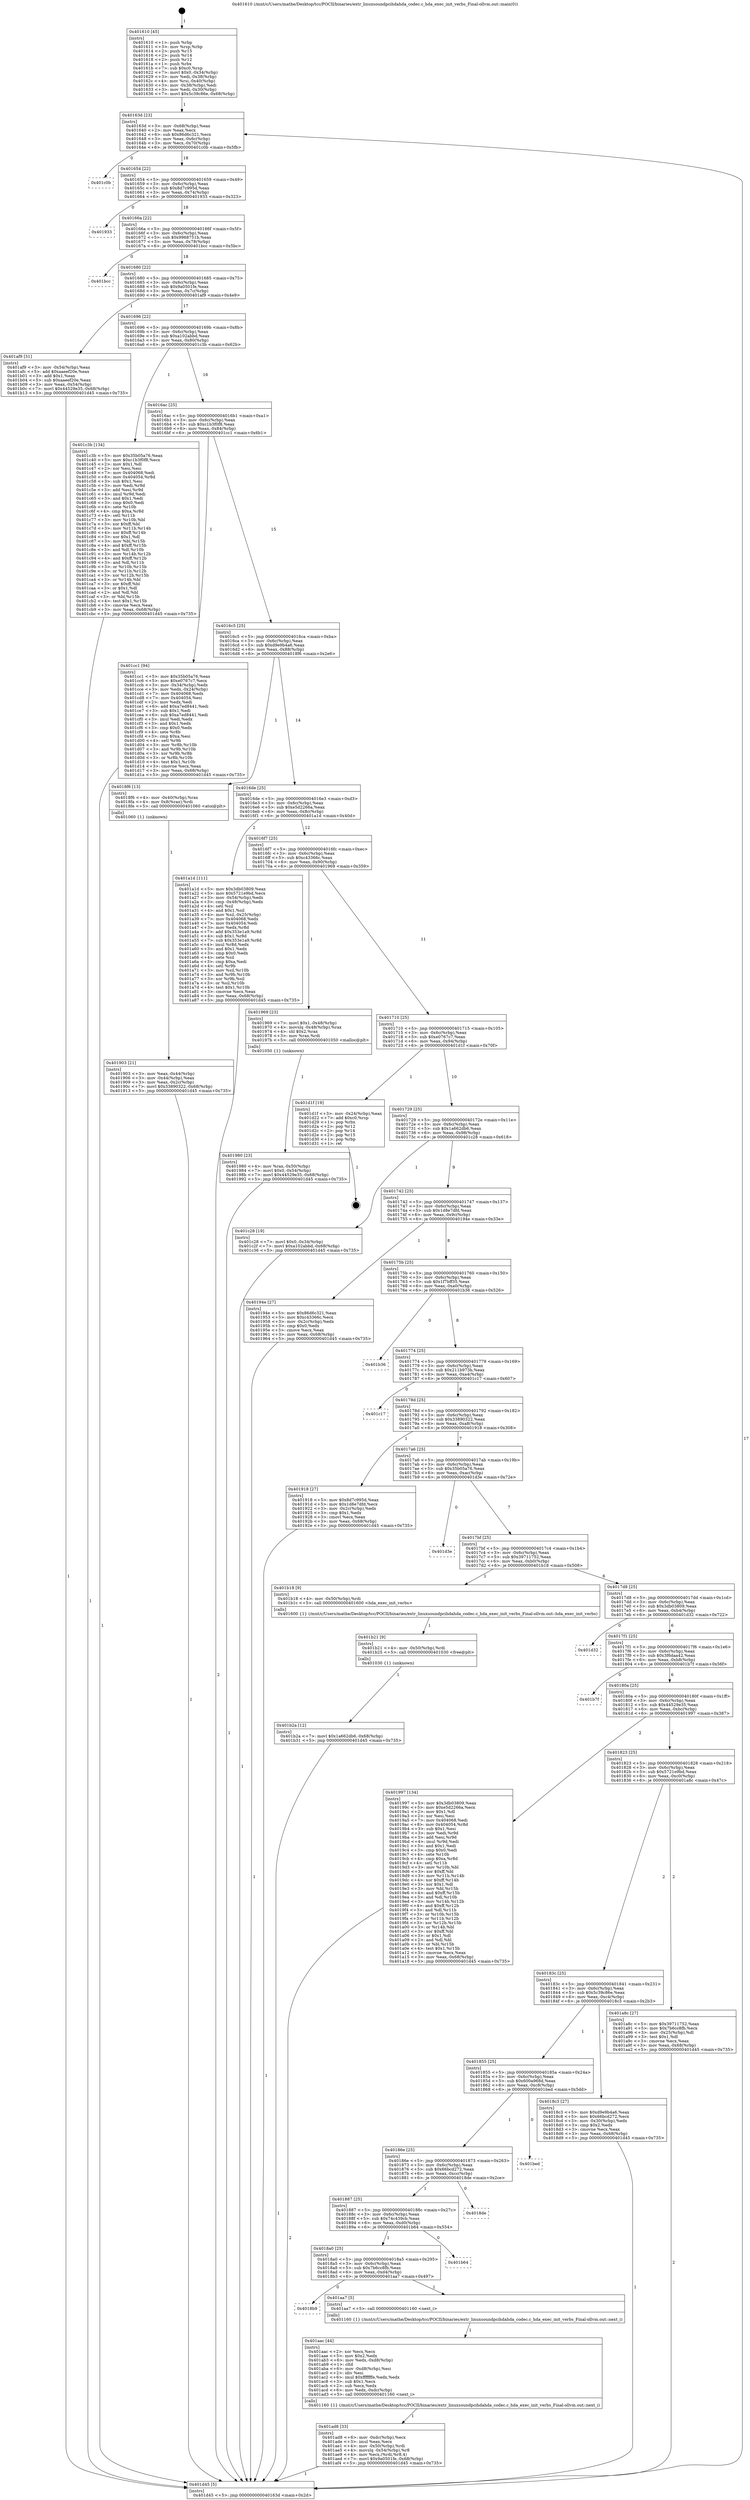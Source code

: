 digraph "0x401610" {
  label = "0x401610 (/mnt/c/Users/mathe/Desktop/tcc/POCII/binaries/extr_linuxsoundpcihdahda_codec.c_hda_exec_init_verbs_Final-ollvm.out::main(0))"
  labelloc = "t"
  node[shape=record]

  Entry [label="",width=0.3,height=0.3,shape=circle,fillcolor=black,style=filled]
  "0x40163d" [label="{
     0x40163d [23]\l
     | [instrs]\l
     &nbsp;&nbsp;0x40163d \<+3\>: mov -0x68(%rbp),%eax\l
     &nbsp;&nbsp;0x401640 \<+2\>: mov %eax,%ecx\l
     &nbsp;&nbsp;0x401642 \<+6\>: sub $0x86d6c321,%ecx\l
     &nbsp;&nbsp;0x401648 \<+3\>: mov %eax,-0x6c(%rbp)\l
     &nbsp;&nbsp;0x40164b \<+3\>: mov %ecx,-0x70(%rbp)\l
     &nbsp;&nbsp;0x40164e \<+6\>: je 0000000000401c0b \<main+0x5fb\>\l
  }"]
  "0x401c0b" [label="{
     0x401c0b\l
  }", style=dashed]
  "0x401654" [label="{
     0x401654 [22]\l
     | [instrs]\l
     &nbsp;&nbsp;0x401654 \<+5\>: jmp 0000000000401659 \<main+0x49\>\l
     &nbsp;&nbsp;0x401659 \<+3\>: mov -0x6c(%rbp),%eax\l
     &nbsp;&nbsp;0x40165c \<+5\>: sub $0x8d7c995d,%eax\l
     &nbsp;&nbsp;0x401661 \<+3\>: mov %eax,-0x74(%rbp)\l
     &nbsp;&nbsp;0x401664 \<+6\>: je 0000000000401933 \<main+0x323\>\l
  }"]
  Exit [label="",width=0.3,height=0.3,shape=circle,fillcolor=black,style=filled,peripheries=2]
  "0x401933" [label="{
     0x401933\l
  }", style=dashed]
  "0x40166a" [label="{
     0x40166a [22]\l
     | [instrs]\l
     &nbsp;&nbsp;0x40166a \<+5\>: jmp 000000000040166f \<main+0x5f\>\l
     &nbsp;&nbsp;0x40166f \<+3\>: mov -0x6c(%rbp),%eax\l
     &nbsp;&nbsp;0x401672 \<+5\>: sub $0x9968751b,%eax\l
     &nbsp;&nbsp;0x401677 \<+3\>: mov %eax,-0x78(%rbp)\l
     &nbsp;&nbsp;0x40167a \<+6\>: je 0000000000401bcc \<main+0x5bc\>\l
  }"]
  "0x401b2a" [label="{
     0x401b2a [12]\l
     | [instrs]\l
     &nbsp;&nbsp;0x401b2a \<+7\>: movl $0x1a662db6,-0x68(%rbp)\l
     &nbsp;&nbsp;0x401b31 \<+5\>: jmp 0000000000401d45 \<main+0x735\>\l
  }"]
  "0x401bcc" [label="{
     0x401bcc\l
  }", style=dashed]
  "0x401680" [label="{
     0x401680 [22]\l
     | [instrs]\l
     &nbsp;&nbsp;0x401680 \<+5\>: jmp 0000000000401685 \<main+0x75\>\l
     &nbsp;&nbsp;0x401685 \<+3\>: mov -0x6c(%rbp),%eax\l
     &nbsp;&nbsp;0x401688 \<+5\>: sub $0x9a0501fe,%eax\l
     &nbsp;&nbsp;0x40168d \<+3\>: mov %eax,-0x7c(%rbp)\l
     &nbsp;&nbsp;0x401690 \<+6\>: je 0000000000401af9 \<main+0x4e9\>\l
  }"]
  "0x401b21" [label="{
     0x401b21 [9]\l
     | [instrs]\l
     &nbsp;&nbsp;0x401b21 \<+4\>: mov -0x50(%rbp),%rdi\l
     &nbsp;&nbsp;0x401b25 \<+5\>: call 0000000000401030 \<free@plt\>\l
     | [calls]\l
     &nbsp;&nbsp;0x401030 \{1\} (unknown)\l
  }"]
  "0x401af9" [label="{
     0x401af9 [31]\l
     | [instrs]\l
     &nbsp;&nbsp;0x401af9 \<+3\>: mov -0x54(%rbp),%eax\l
     &nbsp;&nbsp;0x401afc \<+5\>: add $0xaaeef20e,%eax\l
     &nbsp;&nbsp;0x401b01 \<+3\>: add $0x1,%eax\l
     &nbsp;&nbsp;0x401b04 \<+5\>: sub $0xaaeef20e,%eax\l
     &nbsp;&nbsp;0x401b09 \<+3\>: mov %eax,-0x54(%rbp)\l
     &nbsp;&nbsp;0x401b0c \<+7\>: movl $0x44529e35,-0x68(%rbp)\l
     &nbsp;&nbsp;0x401b13 \<+5\>: jmp 0000000000401d45 \<main+0x735\>\l
  }"]
  "0x401696" [label="{
     0x401696 [22]\l
     | [instrs]\l
     &nbsp;&nbsp;0x401696 \<+5\>: jmp 000000000040169b \<main+0x8b\>\l
     &nbsp;&nbsp;0x40169b \<+3\>: mov -0x6c(%rbp),%eax\l
     &nbsp;&nbsp;0x40169e \<+5\>: sub $0xa102abbd,%eax\l
     &nbsp;&nbsp;0x4016a3 \<+3\>: mov %eax,-0x80(%rbp)\l
     &nbsp;&nbsp;0x4016a6 \<+6\>: je 0000000000401c3b \<main+0x62b\>\l
  }"]
  "0x401ad8" [label="{
     0x401ad8 [33]\l
     | [instrs]\l
     &nbsp;&nbsp;0x401ad8 \<+6\>: mov -0xdc(%rbp),%ecx\l
     &nbsp;&nbsp;0x401ade \<+3\>: imul %eax,%ecx\l
     &nbsp;&nbsp;0x401ae1 \<+4\>: mov -0x50(%rbp),%rdi\l
     &nbsp;&nbsp;0x401ae5 \<+4\>: movslq -0x54(%rbp),%r8\l
     &nbsp;&nbsp;0x401ae9 \<+4\>: mov %ecx,(%rdi,%r8,4)\l
     &nbsp;&nbsp;0x401aed \<+7\>: movl $0x9a0501fe,-0x68(%rbp)\l
     &nbsp;&nbsp;0x401af4 \<+5\>: jmp 0000000000401d45 \<main+0x735\>\l
  }"]
  "0x401c3b" [label="{
     0x401c3b [134]\l
     | [instrs]\l
     &nbsp;&nbsp;0x401c3b \<+5\>: mov $0x35b05a76,%eax\l
     &nbsp;&nbsp;0x401c40 \<+5\>: mov $0xc1b3f0f8,%ecx\l
     &nbsp;&nbsp;0x401c45 \<+2\>: mov $0x1,%dl\l
     &nbsp;&nbsp;0x401c47 \<+2\>: xor %esi,%esi\l
     &nbsp;&nbsp;0x401c49 \<+7\>: mov 0x404068,%edi\l
     &nbsp;&nbsp;0x401c50 \<+8\>: mov 0x404054,%r8d\l
     &nbsp;&nbsp;0x401c58 \<+3\>: sub $0x1,%esi\l
     &nbsp;&nbsp;0x401c5b \<+3\>: mov %edi,%r9d\l
     &nbsp;&nbsp;0x401c5e \<+3\>: add %esi,%r9d\l
     &nbsp;&nbsp;0x401c61 \<+4\>: imul %r9d,%edi\l
     &nbsp;&nbsp;0x401c65 \<+3\>: and $0x1,%edi\l
     &nbsp;&nbsp;0x401c68 \<+3\>: cmp $0x0,%edi\l
     &nbsp;&nbsp;0x401c6b \<+4\>: sete %r10b\l
     &nbsp;&nbsp;0x401c6f \<+4\>: cmp $0xa,%r8d\l
     &nbsp;&nbsp;0x401c73 \<+4\>: setl %r11b\l
     &nbsp;&nbsp;0x401c77 \<+3\>: mov %r10b,%bl\l
     &nbsp;&nbsp;0x401c7a \<+3\>: xor $0xff,%bl\l
     &nbsp;&nbsp;0x401c7d \<+3\>: mov %r11b,%r14b\l
     &nbsp;&nbsp;0x401c80 \<+4\>: xor $0xff,%r14b\l
     &nbsp;&nbsp;0x401c84 \<+3\>: xor $0x1,%dl\l
     &nbsp;&nbsp;0x401c87 \<+3\>: mov %bl,%r15b\l
     &nbsp;&nbsp;0x401c8a \<+4\>: and $0xff,%r15b\l
     &nbsp;&nbsp;0x401c8e \<+3\>: and %dl,%r10b\l
     &nbsp;&nbsp;0x401c91 \<+3\>: mov %r14b,%r12b\l
     &nbsp;&nbsp;0x401c94 \<+4\>: and $0xff,%r12b\l
     &nbsp;&nbsp;0x401c98 \<+3\>: and %dl,%r11b\l
     &nbsp;&nbsp;0x401c9b \<+3\>: or %r10b,%r15b\l
     &nbsp;&nbsp;0x401c9e \<+3\>: or %r11b,%r12b\l
     &nbsp;&nbsp;0x401ca1 \<+3\>: xor %r12b,%r15b\l
     &nbsp;&nbsp;0x401ca4 \<+3\>: or %r14b,%bl\l
     &nbsp;&nbsp;0x401ca7 \<+3\>: xor $0xff,%bl\l
     &nbsp;&nbsp;0x401caa \<+3\>: or $0x1,%dl\l
     &nbsp;&nbsp;0x401cad \<+2\>: and %dl,%bl\l
     &nbsp;&nbsp;0x401caf \<+3\>: or %bl,%r15b\l
     &nbsp;&nbsp;0x401cb2 \<+4\>: test $0x1,%r15b\l
     &nbsp;&nbsp;0x401cb6 \<+3\>: cmovne %ecx,%eax\l
     &nbsp;&nbsp;0x401cb9 \<+3\>: mov %eax,-0x68(%rbp)\l
     &nbsp;&nbsp;0x401cbc \<+5\>: jmp 0000000000401d45 \<main+0x735\>\l
  }"]
  "0x4016ac" [label="{
     0x4016ac [25]\l
     | [instrs]\l
     &nbsp;&nbsp;0x4016ac \<+5\>: jmp 00000000004016b1 \<main+0xa1\>\l
     &nbsp;&nbsp;0x4016b1 \<+3\>: mov -0x6c(%rbp),%eax\l
     &nbsp;&nbsp;0x4016b4 \<+5\>: sub $0xc1b3f0f8,%eax\l
     &nbsp;&nbsp;0x4016b9 \<+6\>: mov %eax,-0x84(%rbp)\l
     &nbsp;&nbsp;0x4016bf \<+6\>: je 0000000000401cc1 \<main+0x6b1\>\l
  }"]
  "0x401aac" [label="{
     0x401aac [44]\l
     | [instrs]\l
     &nbsp;&nbsp;0x401aac \<+2\>: xor %ecx,%ecx\l
     &nbsp;&nbsp;0x401aae \<+5\>: mov $0x2,%edx\l
     &nbsp;&nbsp;0x401ab3 \<+6\>: mov %edx,-0xd8(%rbp)\l
     &nbsp;&nbsp;0x401ab9 \<+1\>: cltd\l
     &nbsp;&nbsp;0x401aba \<+6\>: mov -0xd8(%rbp),%esi\l
     &nbsp;&nbsp;0x401ac0 \<+2\>: idiv %esi\l
     &nbsp;&nbsp;0x401ac2 \<+6\>: imul $0xfffffffe,%edx,%edx\l
     &nbsp;&nbsp;0x401ac8 \<+3\>: sub $0x1,%ecx\l
     &nbsp;&nbsp;0x401acb \<+2\>: sub %ecx,%edx\l
     &nbsp;&nbsp;0x401acd \<+6\>: mov %edx,-0xdc(%rbp)\l
     &nbsp;&nbsp;0x401ad3 \<+5\>: call 0000000000401160 \<next_i\>\l
     | [calls]\l
     &nbsp;&nbsp;0x401160 \{1\} (/mnt/c/Users/mathe/Desktop/tcc/POCII/binaries/extr_linuxsoundpcihdahda_codec.c_hda_exec_init_verbs_Final-ollvm.out::next_i)\l
  }"]
  "0x401cc1" [label="{
     0x401cc1 [94]\l
     | [instrs]\l
     &nbsp;&nbsp;0x401cc1 \<+5\>: mov $0x35b05a76,%eax\l
     &nbsp;&nbsp;0x401cc6 \<+5\>: mov $0xe0767c7,%ecx\l
     &nbsp;&nbsp;0x401ccb \<+3\>: mov -0x34(%rbp),%edx\l
     &nbsp;&nbsp;0x401cce \<+3\>: mov %edx,-0x24(%rbp)\l
     &nbsp;&nbsp;0x401cd1 \<+7\>: mov 0x404068,%edx\l
     &nbsp;&nbsp;0x401cd8 \<+7\>: mov 0x404054,%esi\l
     &nbsp;&nbsp;0x401cdf \<+2\>: mov %edx,%edi\l
     &nbsp;&nbsp;0x401ce1 \<+6\>: add $0xa7ed8441,%edi\l
     &nbsp;&nbsp;0x401ce7 \<+3\>: sub $0x1,%edi\l
     &nbsp;&nbsp;0x401cea \<+6\>: sub $0xa7ed8441,%edi\l
     &nbsp;&nbsp;0x401cf0 \<+3\>: imul %edi,%edx\l
     &nbsp;&nbsp;0x401cf3 \<+3\>: and $0x1,%edx\l
     &nbsp;&nbsp;0x401cf6 \<+3\>: cmp $0x0,%edx\l
     &nbsp;&nbsp;0x401cf9 \<+4\>: sete %r8b\l
     &nbsp;&nbsp;0x401cfd \<+3\>: cmp $0xa,%esi\l
     &nbsp;&nbsp;0x401d00 \<+4\>: setl %r9b\l
     &nbsp;&nbsp;0x401d04 \<+3\>: mov %r8b,%r10b\l
     &nbsp;&nbsp;0x401d07 \<+3\>: and %r9b,%r10b\l
     &nbsp;&nbsp;0x401d0a \<+3\>: xor %r9b,%r8b\l
     &nbsp;&nbsp;0x401d0d \<+3\>: or %r8b,%r10b\l
     &nbsp;&nbsp;0x401d10 \<+4\>: test $0x1,%r10b\l
     &nbsp;&nbsp;0x401d14 \<+3\>: cmovne %ecx,%eax\l
     &nbsp;&nbsp;0x401d17 \<+3\>: mov %eax,-0x68(%rbp)\l
     &nbsp;&nbsp;0x401d1a \<+5\>: jmp 0000000000401d45 \<main+0x735\>\l
  }"]
  "0x4016c5" [label="{
     0x4016c5 [25]\l
     | [instrs]\l
     &nbsp;&nbsp;0x4016c5 \<+5\>: jmp 00000000004016ca \<main+0xba\>\l
     &nbsp;&nbsp;0x4016ca \<+3\>: mov -0x6c(%rbp),%eax\l
     &nbsp;&nbsp;0x4016cd \<+5\>: sub $0xd9e9b4a6,%eax\l
     &nbsp;&nbsp;0x4016d2 \<+6\>: mov %eax,-0x88(%rbp)\l
     &nbsp;&nbsp;0x4016d8 \<+6\>: je 00000000004018f6 \<main+0x2e6\>\l
  }"]
  "0x4018b9" [label="{
     0x4018b9\l
  }", style=dashed]
  "0x4018f6" [label="{
     0x4018f6 [13]\l
     | [instrs]\l
     &nbsp;&nbsp;0x4018f6 \<+4\>: mov -0x40(%rbp),%rax\l
     &nbsp;&nbsp;0x4018fa \<+4\>: mov 0x8(%rax),%rdi\l
     &nbsp;&nbsp;0x4018fe \<+5\>: call 0000000000401060 \<atoi@plt\>\l
     | [calls]\l
     &nbsp;&nbsp;0x401060 \{1\} (unknown)\l
  }"]
  "0x4016de" [label="{
     0x4016de [25]\l
     | [instrs]\l
     &nbsp;&nbsp;0x4016de \<+5\>: jmp 00000000004016e3 \<main+0xd3\>\l
     &nbsp;&nbsp;0x4016e3 \<+3\>: mov -0x6c(%rbp),%eax\l
     &nbsp;&nbsp;0x4016e6 \<+5\>: sub $0xe5d2266a,%eax\l
     &nbsp;&nbsp;0x4016eb \<+6\>: mov %eax,-0x8c(%rbp)\l
     &nbsp;&nbsp;0x4016f1 \<+6\>: je 0000000000401a1d \<main+0x40d\>\l
  }"]
  "0x401aa7" [label="{
     0x401aa7 [5]\l
     | [instrs]\l
     &nbsp;&nbsp;0x401aa7 \<+5\>: call 0000000000401160 \<next_i\>\l
     | [calls]\l
     &nbsp;&nbsp;0x401160 \{1\} (/mnt/c/Users/mathe/Desktop/tcc/POCII/binaries/extr_linuxsoundpcihdahda_codec.c_hda_exec_init_verbs_Final-ollvm.out::next_i)\l
  }"]
  "0x401a1d" [label="{
     0x401a1d [111]\l
     | [instrs]\l
     &nbsp;&nbsp;0x401a1d \<+5\>: mov $0x3db03809,%eax\l
     &nbsp;&nbsp;0x401a22 \<+5\>: mov $0x5721e9bd,%ecx\l
     &nbsp;&nbsp;0x401a27 \<+3\>: mov -0x54(%rbp),%edx\l
     &nbsp;&nbsp;0x401a2a \<+3\>: cmp -0x48(%rbp),%edx\l
     &nbsp;&nbsp;0x401a2d \<+4\>: setl %sil\l
     &nbsp;&nbsp;0x401a31 \<+4\>: and $0x1,%sil\l
     &nbsp;&nbsp;0x401a35 \<+4\>: mov %sil,-0x25(%rbp)\l
     &nbsp;&nbsp;0x401a39 \<+7\>: mov 0x404068,%edx\l
     &nbsp;&nbsp;0x401a40 \<+7\>: mov 0x404054,%edi\l
     &nbsp;&nbsp;0x401a47 \<+3\>: mov %edx,%r8d\l
     &nbsp;&nbsp;0x401a4a \<+7\>: add $0x353e1a9,%r8d\l
     &nbsp;&nbsp;0x401a51 \<+4\>: sub $0x1,%r8d\l
     &nbsp;&nbsp;0x401a55 \<+7\>: sub $0x353e1a9,%r8d\l
     &nbsp;&nbsp;0x401a5c \<+4\>: imul %r8d,%edx\l
     &nbsp;&nbsp;0x401a60 \<+3\>: and $0x1,%edx\l
     &nbsp;&nbsp;0x401a63 \<+3\>: cmp $0x0,%edx\l
     &nbsp;&nbsp;0x401a66 \<+4\>: sete %sil\l
     &nbsp;&nbsp;0x401a6a \<+3\>: cmp $0xa,%edi\l
     &nbsp;&nbsp;0x401a6d \<+4\>: setl %r9b\l
     &nbsp;&nbsp;0x401a71 \<+3\>: mov %sil,%r10b\l
     &nbsp;&nbsp;0x401a74 \<+3\>: and %r9b,%r10b\l
     &nbsp;&nbsp;0x401a77 \<+3\>: xor %r9b,%sil\l
     &nbsp;&nbsp;0x401a7a \<+3\>: or %sil,%r10b\l
     &nbsp;&nbsp;0x401a7d \<+4\>: test $0x1,%r10b\l
     &nbsp;&nbsp;0x401a81 \<+3\>: cmovne %ecx,%eax\l
     &nbsp;&nbsp;0x401a84 \<+3\>: mov %eax,-0x68(%rbp)\l
     &nbsp;&nbsp;0x401a87 \<+5\>: jmp 0000000000401d45 \<main+0x735\>\l
  }"]
  "0x4016f7" [label="{
     0x4016f7 [25]\l
     | [instrs]\l
     &nbsp;&nbsp;0x4016f7 \<+5\>: jmp 00000000004016fc \<main+0xec\>\l
     &nbsp;&nbsp;0x4016fc \<+3\>: mov -0x6c(%rbp),%eax\l
     &nbsp;&nbsp;0x4016ff \<+5\>: sub $0xc43366c,%eax\l
     &nbsp;&nbsp;0x401704 \<+6\>: mov %eax,-0x90(%rbp)\l
     &nbsp;&nbsp;0x40170a \<+6\>: je 0000000000401969 \<main+0x359\>\l
  }"]
  "0x4018a0" [label="{
     0x4018a0 [25]\l
     | [instrs]\l
     &nbsp;&nbsp;0x4018a0 \<+5\>: jmp 00000000004018a5 \<main+0x295\>\l
     &nbsp;&nbsp;0x4018a5 \<+3\>: mov -0x6c(%rbp),%eax\l
     &nbsp;&nbsp;0x4018a8 \<+5\>: sub $0x7b6cc8fb,%eax\l
     &nbsp;&nbsp;0x4018ad \<+6\>: mov %eax,-0xd4(%rbp)\l
     &nbsp;&nbsp;0x4018b3 \<+6\>: je 0000000000401aa7 \<main+0x497\>\l
  }"]
  "0x401969" [label="{
     0x401969 [23]\l
     | [instrs]\l
     &nbsp;&nbsp;0x401969 \<+7\>: movl $0x1,-0x48(%rbp)\l
     &nbsp;&nbsp;0x401970 \<+4\>: movslq -0x48(%rbp),%rax\l
     &nbsp;&nbsp;0x401974 \<+4\>: shl $0x2,%rax\l
     &nbsp;&nbsp;0x401978 \<+3\>: mov %rax,%rdi\l
     &nbsp;&nbsp;0x40197b \<+5\>: call 0000000000401050 \<malloc@plt\>\l
     | [calls]\l
     &nbsp;&nbsp;0x401050 \{1\} (unknown)\l
  }"]
  "0x401710" [label="{
     0x401710 [25]\l
     | [instrs]\l
     &nbsp;&nbsp;0x401710 \<+5\>: jmp 0000000000401715 \<main+0x105\>\l
     &nbsp;&nbsp;0x401715 \<+3\>: mov -0x6c(%rbp),%eax\l
     &nbsp;&nbsp;0x401718 \<+5\>: sub $0xe0767c7,%eax\l
     &nbsp;&nbsp;0x40171d \<+6\>: mov %eax,-0x94(%rbp)\l
     &nbsp;&nbsp;0x401723 \<+6\>: je 0000000000401d1f \<main+0x70f\>\l
  }"]
  "0x401b64" [label="{
     0x401b64\l
  }", style=dashed]
  "0x401d1f" [label="{
     0x401d1f [19]\l
     | [instrs]\l
     &nbsp;&nbsp;0x401d1f \<+3\>: mov -0x24(%rbp),%eax\l
     &nbsp;&nbsp;0x401d22 \<+7\>: add $0xc0,%rsp\l
     &nbsp;&nbsp;0x401d29 \<+1\>: pop %rbx\l
     &nbsp;&nbsp;0x401d2a \<+2\>: pop %r12\l
     &nbsp;&nbsp;0x401d2c \<+2\>: pop %r14\l
     &nbsp;&nbsp;0x401d2e \<+2\>: pop %r15\l
     &nbsp;&nbsp;0x401d30 \<+1\>: pop %rbp\l
     &nbsp;&nbsp;0x401d31 \<+1\>: ret\l
  }"]
  "0x401729" [label="{
     0x401729 [25]\l
     | [instrs]\l
     &nbsp;&nbsp;0x401729 \<+5\>: jmp 000000000040172e \<main+0x11e\>\l
     &nbsp;&nbsp;0x40172e \<+3\>: mov -0x6c(%rbp),%eax\l
     &nbsp;&nbsp;0x401731 \<+5\>: sub $0x1a662db6,%eax\l
     &nbsp;&nbsp;0x401736 \<+6\>: mov %eax,-0x98(%rbp)\l
     &nbsp;&nbsp;0x40173c \<+6\>: je 0000000000401c28 \<main+0x618\>\l
  }"]
  "0x401887" [label="{
     0x401887 [25]\l
     | [instrs]\l
     &nbsp;&nbsp;0x401887 \<+5\>: jmp 000000000040188c \<main+0x27c\>\l
     &nbsp;&nbsp;0x40188c \<+3\>: mov -0x6c(%rbp),%eax\l
     &nbsp;&nbsp;0x40188f \<+5\>: sub $0x74c439cb,%eax\l
     &nbsp;&nbsp;0x401894 \<+6\>: mov %eax,-0xd0(%rbp)\l
     &nbsp;&nbsp;0x40189a \<+6\>: je 0000000000401b64 \<main+0x554\>\l
  }"]
  "0x401c28" [label="{
     0x401c28 [19]\l
     | [instrs]\l
     &nbsp;&nbsp;0x401c28 \<+7\>: movl $0x0,-0x34(%rbp)\l
     &nbsp;&nbsp;0x401c2f \<+7\>: movl $0xa102abbd,-0x68(%rbp)\l
     &nbsp;&nbsp;0x401c36 \<+5\>: jmp 0000000000401d45 \<main+0x735\>\l
  }"]
  "0x401742" [label="{
     0x401742 [25]\l
     | [instrs]\l
     &nbsp;&nbsp;0x401742 \<+5\>: jmp 0000000000401747 \<main+0x137\>\l
     &nbsp;&nbsp;0x401747 \<+3\>: mov -0x6c(%rbp),%eax\l
     &nbsp;&nbsp;0x40174a \<+5\>: sub $0x1d8e7dfd,%eax\l
     &nbsp;&nbsp;0x40174f \<+6\>: mov %eax,-0x9c(%rbp)\l
     &nbsp;&nbsp;0x401755 \<+6\>: je 000000000040194e \<main+0x33e\>\l
  }"]
  "0x4018de" [label="{
     0x4018de\l
  }", style=dashed]
  "0x40194e" [label="{
     0x40194e [27]\l
     | [instrs]\l
     &nbsp;&nbsp;0x40194e \<+5\>: mov $0x86d6c321,%eax\l
     &nbsp;&nbsp;0x401953 \<+5\>: mov $0xc43366c,%ecx\l
     &nbsp;&nbsp;0x401958 \<+3\>: mov -0x2c(%rbp),%edx\l
     &nbsp;&nbsp;0x40195b \<+3\>: cmp $0x0,%edx\l
     &nbsp;&nbsp;0x40195e \<+3\>: cmove %ecx,%eax\l
     &nbsp;&nbsp;0x401961 \<+3\>: mov %eax,-0x68(%rbp)\l
     &nbsp;&nbsp;0x401964 \<+5\>: jmp 0000000000401d45 \<main+0x735\>\l
  }"]
  "0x40175b" [label="{
     0x40175b [25]\l
     | [instrs]\l
     &nbsp;&nbsp;0x40175b \<+5\>: jmp 0000000000401760 \<main+0x150\>\l
     &nbsp;&nbsp;0x401760 \<+3\>: mov -0x6c(%rbp),%eax\l
     &nbsp;&nbsp;0x401763 \<+5\>: sub $0x1f7bff35,%eax\l
     &nbsp;&nbsp;0x401768 \<+6\>: mov %eax,-0xa0(%rbp)\l
     &nbsp;&nbsp;0x40176e \<+6\>: je 0000000000401b36 \<main+0x526\>\l
  }"]
  "0x40186e" [label="{
     0x40186e [25]\l
     | [instrs]\l
     &nbsp;&nbsp;0x40186e \<+5\>: jmp 0000000000401873 \<main+0x263\>\l
     &nbsp;&nbsp;0x401873 \<+3\>: mov -0x6c(%rbp),%eax\l
     &nbsp;&nbsp;0x401876 \<+5\>: sub $0x66bcd272,%eax\l
     &nbsp;&nbsp;0x40187b \<+6\>: mov %eax,-0xcc(%rbp)\l
     &nbsp;&nbsp;0x401881 \<+6\>: je 00000000004018de \<main+0x2ce\>\l
  }"]
  "0x401b36" [label="{
     0x401b36\l
  }", style=dashed]
  "0x401774" [label="{
     0x401774 [25]\l
     | [instrs]\l
     &nbsp;&nbsp;0x401774 \<+5\>: jmp 0000000000401779 \<main+0x169\>\l
     &nbsp;&nbsp;0x401779 \<+3\>: mov -0x6c(%rbp),%eax\l
     &nbsp;&nbsp;0x40177c \<+5\>: sub $0x211b973b,%eax\l
     &nbsp;&nbsp;0x401781 \<+6\>: mov %eax,-0xa4(%rbp)\l
     &nbsp;&nbsp;0x401787 \<+6\>: je 0000000000401c17 \<main+0x607\>\l
  }"]
  "0x401bed" [label="{
     0x401bed\l
  }", style=dashed]
  "0x401c17" [label="{
     0x401c17\l
  }", style=dashed]
  "0x40178d" [label="{
     0x40178d [25]\l
     | [instrs]\l
     &nbsp;&nbsp;0x40178d \<+5\>: jmp 0000000000401792 \<main+0x182\>\l
     &nbsp;&nbsp;0x401792 \<+3\>: mov -0x6c(%rbp),%eax\l
     &nbsp;&nbsp;0x401795 \<+5\>: sub $0x33890322,%eax\l
     &nbsp;&nbsp;0x40179a \<+6\>: mov %eax,-0xa8(%rbp)\l
     &nbsp;&nbsp;0x4017a0 \<+6\>: je 0000000000401918 \<main+0x308\>\l
  }"]
  "0x401980" [label="{
     0x401980 [23]\l
     | [instrs]\l
     &nbsp;&nbsp;0x401980 \<+4\>: mov %rax,-0x50(%rbp)\l
     &nbsp;&nbsp;0x401984 \<+7\>: movl $0x0,-0x54(%rbp)\l
     &nbsp;&nbsp;0x40198b \<+7\>: movl $0x44529e35,-0x68(%rbp)\l
     &nbsp;&nbsp;0x401992 \<+5\>: jmp 0000000000401d45 \<main+0x735\>\l
  }"]
  "0x401918" [label="{
     0x401918 [27]\l
     | [instrs]\l
     &nbsp;&nbsp;0x401918 \<+5\>: mov $0x8d7c995d,%eax\l
     &nbsp;&nbsp;0x40191d \<+5\>: mov $0x1d8e7dfd,%ecx\l
     &nbsp;&nbsp;0x401922 \<+3\>: mov -0x2c(%rbp),%edx\l
     &nbsp;&nbsp;0x401925 \<+3\>: cmp $0x1,%edx\l
     &nbsp;&nbsp;0x401928 \<+3\>: cmovl %ecx,%eax\l
     &nbsp;&nbsp;0x40192b \<+3\>: mov %eax,-0x68(%rbp)\l
     &nbsp;&nbsp;0x40192e \<+5\>: jmp 0000000000401d45 \<main+0x735\>\l
  }"]
  "0x4017a6" [label="{
     0x4017a6 [25]\l
     | [instrs]\l
     &nbsp;&nbsp;0x4017a6 \<+5\>: jmp 00000000004017ab \<main+0x19b\>\l
     &nbsp;&nbsp;0x4017ab \<+3\>: mov -0x6c(%rbp),%eax\l
     &nbsp;&nbsp;0x4017ae \<+5\>: sub $0x35b05a76,%eax\l
     &nbsp;&nbsp;0x4017b3 \<+6\>: mov %eax,-0xac(%rbp)\l
     &nbsp;&nbsp;0x4017b9 \<+6\>: je 0000000000401d3e \<main+0x72e\>\l
  }"]
  "0x401903" [label="{
     0x401903 [21]\l
     | [instrs]\l
     &nbsp;&nbsp;0x401903 \<+3\>: mov %eax,-0x44(%rbp)\l
     &nbsp;&nbsp;0x401906 \<+3\>: mov -0x44(%rbp),%eax\l
     &nbsp;&nbsp;0x401909 \<+3\>: mov %eax,-0x2c(%rbp)\l
     &nbsp;&nbsp;0x40190c \<+7\>: movl $0x33890322,-0x68(%rbp)\l
     &nbsp;&nbsp;0x401913 \<+5\>: jmp 0000000000401d45 \<main+0x735\>\l
  }"]
  "0x401d3e" [label="{
     0x401d3e\l
  }", style=dashed]
  "0x4017bf" [label="{
     0x4017bf [25]\l
     | [instrs]\l
     &nbsp;&nbsp;0x4017bf \<+5\>: jmp 00000000004017c4 \<main+0x1b4\>\l
     &nbsp;&nbsp;0x4017c4 \<+3\>: mov -0x6c(%rbp),%eax\l
     &nbsp;&nbsp;0x4017c7 \<+5\>: sub $0x39711752,%eax\l
     &nbsp;&nbsp;0x4017cc \<+6\>: mov %eax,-0xb0(%rbp)\l
     &nbsp;&nbsp;0x4017d2 \<+6\>: je 0000000000401b18 \<main+0x508\>\l
  }"]
  "0x401610" [label="{
     0x401610 [45]\l
     | [instrs]\l
     &nbsp;&nbsp;0x401610 \<+1\>: push %rbp\l
     &nbsp;&nbsp;0x401611 \<+3\>: mov %rsp,%rbp\l
     &nbsp;&nbsp;0x401614 \<+2\>: push %r15\l
     &nbsp;&nbsp;0x401616 \<+2\>: push %r14\l
     &nbsp;&nbsp;0x401618 \<+2\>: push %r12\l
     &nbsp;&nbsp;0x40161a \<+1\>: push %rbx\l
     &nbsp;&nbsp;0x40161b \<+7\>: sub $0xc0,%rsp\l
     &nbsp;&nbsp;0x401622 \<+7\>: movl $0x0,-0x34(%rbp)\l
     &nbsp;&nbsp;0x401629 \<+3\>: mov %edi,-0x38(%rbp)\l
     &nbsp;&nbsp;0x40162c \<+4\>: mov %rsi,-0x40(%rbp)\l
     &nbsp;&nbsp;0x401630 \<+3\>: mov -0x38(%rbp),%edi\l
     &nbsp;&nbsp;0x401633 \<+3\>: mov %edi,-0x30(%rbp)\l
     &nbsp;&nbsp;0x401636 \<+7\>: movl $0x5c39c86e,-0x68(%rbp)\l
  }"]
  "0x401b18" [label="{
     0x401b18 [9]\l
     | [instrs]\l
     &nbsp;&nbsp;0x401b18 \<+4\>: mov -0x50(%rbp),%rdi\l
     &nbsp;&nbsp;0x401b1c \<+5\>: call 0000000000401600 \<hda_exec_init_verbs\>\l
     | [calls]\l
     &nbsp;&nbsp;0x401600 \{1\} (/mnt/c/Users/mathe/Desktop/tcc/POCII/binaries/extr_linuxsoundpcihdahda_codec.c_hda_exec_init_verbs_Final-ollvm.out::hda_exec_init_verbs)\l
  }"]
  "0x4017d8" [label="{
     0x4017d8 [25]\l
     | [instrs]\l
     &nbsp;&nbsp;0x4017d8 \<+5\>: jmp 00000000004017dd \<main+0x1cd\>\l
     &nbsp;&nbsp;0x4017dd \<+3\>: mov -0x6c(%rbp),%eax\l
     &nbsp;&nbsp;0x4017e0 \<+5\>: sub $0x3db03809,%eax\l
     &nbsp;&nbsp;0x4017e5 \<+6\>: mov %eax,-0xb4(%rbp)\l
     &nbsp;&nbsp;0x4017eb \<+6\>: je 0000000000401d32 \<main+0x722\>\l
  }"]
  "0x401d45" [label="{
     0x401d45 [5]\l
     | [instrs]\l
     &nbsp;&nbsp;0x401d45 \<+5\>: jmp 000000000040163d \<main+0x2d\>\l
  }"]
  "0x401d32" [label="{
     0x401d32\l
  }", style=dashed]
  "0x4017f1" [label="{
     0x4017f1 [25]\l
     | [instrs]\l
     &nbsp;&nbsp;0x4017f1 \<+5\>: jmp 00000000004017f6 \<main+0x1e6\>\l
     &nbsp;&nbsp;0x4017f6 \<+3\>: mov -0x6c(%rbp),%eax\l
     &nbsp;&nbsp;0x4017f9 \<+5\>: sub $0x3f6daa42,%eax\l
     &nbsp;&nbsp;0x4017fe \<+6\>: mov %eax,-0xb8(%rbp)\l
     &nbsp;&nbsp;0x401804 \<+6\>: je 0000000000401b7f \<main+0x56f\>\l
  }"]
  "0x401855" [label="{
     0x401855 [25]\l
     | [instrs]\l
     &nbsp;&nbsp;0x401855 \<+5\>: jmp 000000000040185a \<main+0x24a\>\l
     &nbsp;&nbsp;0x40185a \<+3\>: mov -0x6c(%rbp),%eax\l
     &nbsp;&nbsp;0x40185d \<+5\>: sub $0x600a968d,%eax\l
     &nbsp;&nbsp;0x401862 \<+6\>: mov %eax,-0xc8(%rbp)\l
     &nbsp;&nbsp;0x401868 \<+6\>: je 0000000000401bed \<main+0x5dd\>\l
  }"]
  "0x401b7f" [label="{
     0x401b7f\l
  }", style=dashed]
  "0x40180a" [label="{
     0x40180a [25]\l
     | [instrs]\l
     &nbsp;&nbsp;0x40180a \<+5\>: jmp 000000000040180f \<main+0x1ff\>\l
     &nbsp;&nbsp;0x40180f \<+3\>: mov -0x6c(%rbp),%eax\l
     &nbsp;&nbsp;0x401812 \<+5\>: sub $0x44529e35,%eax\l
     &nbsp;&nbsp;0x401817 \<+6\>: mov %eax,-0xbc(%rbp)\l
     &nbsp;&nbsp;0x40181d \<+6\>: je 0000000000401997 \<main+0x387\>\l
  }"]
  "0x4018c3" [label="{
     0x4018c3 [27]\l
     | [instrs]\l
     &nbsp;&nbsp;0x4018c3 \<+5\>: mov $0xd9e9b4a6,%eax\l
     &nbsp;&nbsp;0x4018c8 \<+5\>: mov $0x66bcd272,%ecx\l
     &nbsp;&nbsp;0x4018cd \<+3\>: mov -0x30(%rbp),%edx\l
     &nbsp;&nbsp;0x4018d0 \<+3\>: cmp $0x2,%edx\l
     &nbsp;&nbsp;0x4018d3 \<+3\>: cmovne %ecx,%eax\l
     &nbsp;&nbsp;0x4018d6 \<+3\>: mov %eax,-0x68(%rbp)\l
     &nbsp;&nbsp;0x4018d9 \<+5\>: jmp 0000000000401d45 \<main+0x735\>\l
  }"]
  "0x401997" [label="{
     0x401997 [134]\l
     | [instrs]\l
     &nbsp;&nbsp;0x401997 \<+5\>: mov $0x3db03809,%eax\l
     &nbsp;&nbsp;0x40199c \<+5\>: mov $0xe5d2266a,%ecx\l
     &nbsp;&nbsp;0x4019a1 \<+2\>: mov $0x1,%dl\l
     &nbsp;&nbsp;0x4019a3 \<+2\>: xor %esi,%esi\l
     &nbsp;&nbsp;0x4019a5 \<+7\>: mov 0x404068,%edi\l
     &nbsp;&nbsp;0x4019ac \<+8\>: mov 0x404054,%r8d\l
     &nbsp;&nbsp;0x4019b4 \<+3\>: sub $0x1,%esi\l
     &nbsp;&nbsp;0x4019b7 \<+3\>: mov %edi,%r9d\l
     &nbsp;&nbsp;0x4019ba \<+3\>: add %esi,%r9d\l
     &nbsp;&nbsp;0x4019bd \<+4\>: imul %r9d,%edi\l
     &nbsp;&nbsp;0x4019c1 \<+3\>: and $0x1,%edi\l
     &nbsp;&nbsp;0x4019c4 \<+3\>: cmp $0x0,%edi\l
     &nbsp;&nbsp;0x4019c7 \<+4\>: sete %r10b\l
     &nbsp;&nbsp;0x4019cb \<+4\>: cmp $0xa,%r8d\l
     &nbsp;&nbsp;0x4019cf \<+4\>: setl %r11b\l
     &nbsp;&nbsp;0x4019d3 \<+3\>: mov %r10b,%bl\l
     &nbsp;&nbsp;0x4019d6 \<+3\>: xor $0xff,%bl\l
     &nbsp;&nbsp;0x4019d9 \<+3\>: mov %r11b,%r14b\l
     &nbsp;&nbsp;0x4019dc \<+4\>: xor $0xff,%r14b\l
     &nbsp;&nbsp;0x4019e0 \<+3\>: xor $0x1,%dl\l
     &nbsp;&nbsp;0x4019e3 \<+3\>: mov %bl,%r15b\l
     &nbsp;&nbsp;0x4019e6 \<+4\>: and $0xff,%r15b\l
     &nbsp;&nbsp;0x4019ea \<+3\>: and %dl,%r10b\l
     &nbsp;&nbsp;0x4019ed \<+3\>: mov %r14b,%r12b\l
     &nbsp;&nbsp;0x4019f0 \<+4\>: and $0xff,%r12b\l
     &nbsp;&nbsp;0x4019f4 \<+3\>: and %dl,%r11b\l
     &nbsp;&nbsp;0x4019f7 \<+3\>: or %r10b,%r15b\l
     &nbsp;&nbsp;0x4019fa \<+3\>: or %r11b,%r12b\l
     &nbsp;&nbsp;0x4019fd \<+3\>: xor %r12b,%r15b\l
     &nbsp;&nbsp;0x401a00 \<+3\>: or %r14b,%bl\l
     &nbsp;&nbsp;0x401a03 \<+3\>: xor $0xff,%bl\l
     &nbsp;&nbsp;0x401a06 \<+3\>: or $0x1,%dl\l
     &nbsp;&nbsp;0x401a09 \<+2\>: and %dl,%bl\l
     &nbsp;&nbsp;0x401a0b \<+3\>: or %bl,%r15b\l
     &nbsp;&nbsp;0x401a0e \<+4\>: test $0x1,%r15b\l
     &nbsp;&nbsp;0x401a12 \<+3\>: cmovne %ecx,%eax\l
     &nbsp;&nbsp;0x401a15 \<+3\>: mov %eax,-0x68(%rbp)\l
     &nbsp;&nbsp;0x401a18 \<+5\>: jmp 0000000000401d45 \<main+0x735\>\l
  }"]
  "0x401823" [label="{
     0x401823 [25]\l
     | [instrs]\l
     &nbsp;&nbsp;0x401823 \<+5\>: jmp 0000000000401828 \<main+0x218\>\l
     &nbsp;&nbsp;0x401828 \<+3\>: mov -0x6c(%rbp),%eax\l
     &nbsp;&nbsp;0x40182b \<+5\>: sub $0x5721e9bd,%eax\l
     &nbsp;&nbsp;0x401830 \<+6\>: mov %eax,-0xc0(%rbp)\l
     &nbsp;&nbsp;0x401836 \<+6\>: je 0000000000401a8c \<main+0x47c\>\l
  }"]
  "0x40183c" [label="{
     0x40183c [25]\l
     | [instrs]\l
     &nbsp;&nbsp;0x40183c \<+5\>: jmp 0000000000401841 \<main+0x231\>\l
     &nbsp;&nbsp;0x401841 \<+3\>: mov -0x6c(%rbp),%eax\l
     &nbsp;&nbsp;0x401844 \<+5\>: sub $0x5c39c86e,%eax\l
     &nbsp;&nbsp;0x401849 \<+6\>: mov %eax,-0xc4(%rbp)\l
     &nbsp;&nbsp;0x40184f \<+6\>: je 00000000004018c3 \<main+0x2b3\>\l
  }"]
  "0x401a8c" [label="{
     0x401a8c [27]\l
     | [instrs]\l
     &nbsp;&nbsp;0x401a8c \<+5\>: mov $0x39711752,%eax\l
     &nbsp;&nbsp;0x401a91 \<+5\>: mov $0x7b6cc8fb,%ecx\l
     &nbsp;&nbsp;0x401a96 \<+3\>: mov -0x25(%rbp),%dl\l
     &nbsp;&nbsp;0x401a99 \<+3\>: test $0x1,%dl\l
     &nbsp;&nbsp;0x401a9c \<+3\>: cmovne %ecx,%eax\l
     &nbsp;&nbsp;0x401a9f \<+3\>: mov %eax,-0x68(%rbp)\l
     &nbsp;&nbsp;0x401aa2 \<+5\>: jmp 0000000000401d45 \<main+0x735\>\l
  }"]
  Entry -> "0x401610" [label=" 1"]
  "0x40163d" -> "0x401c0b" [label=" 0"]
  "0x40163d" -> "0x401654" [label=" 18"]
  "0x401d1f" -> Exit [label=" 1"]
  "0x401654" -> "0x401933" [label=" 0"]
  "0x401654" -> "0x40166a" [label=" 18"]
  "0x401cc1" -> "0x401d45" [label=" 1"]
  "0x40166a" -> "0x401bcc" [label=" 0"]
  "0x40166a" -> "0x401680" [label=" 18"]
  "0x401c3b" -> "0x401d45" [label=" 1"]
  "0x401680" -> "0x401af9" [label=" 1"]
  "0x401680" -> "0x401696" [label=" 17"]
  "0x401c28" -> "0x401d45" [label=" 1"]
  "0x401696" -> "0x401c3b" [label=" 1"]
  "0x401696" -> "0x4016ac" [label=" 16"]
  "0x401b2a" -> "0x401d45" [label=" 1"]
  "0x4016ac" -> "0x401cc1" [label=" 1"]
  "0x4016ac" -> "0x4016c5" [label=" 15"]
  "0x401b21" -> "0x401b2a" [label=" 1"]
  "0x4016c5" -> "0x4018f6" [label=" 1"]
  "0x4016c5" -> "0x4016de" [label=" 14"]
  "0x401b18" -> "0x401b21" [label=" 1"]
  "0x4016de" -> "0x401a1d" [label=" 2"]
  "0x4016de" -> "0x4016f7" [label=" 12"]
  "0x401af9" -> "0x401d45" [label=" 1"]
  "0x4016f7" -> "0x401969" [label=" 1"]
  "0x4016f7" -> "0x401710" [label=" 11"]
  "0x401aac" -> "0x401ad8" [label=" 1"]
  "0x401710" -> "0x401d1f" [label=" 1"]
  "0x401710" -> "0x401729" [label=" 10"]
  "0x401aa7" -> "0x401aac" [label=" 1"]
  "0x401729" -> "0x401c28" [label=" 1"]
  "0x401729" -> "0x401742" [label=" 9"]
  "0x4018a0" -> "0x401aa7" [label=" 1"]
  "0x401742" -> "0x40194e" [label=" 1"]
  "0x401742" -> "0x40175b" [label=" 8"]
  "0x401ad8" -> "0x401d45" [label=" 1"]
  "0x40175b" -> "0x401b36" [label=" 0"]
  "0x40175b" -> "0x401774" [label=" 8"]
  "0x401887" -> "0x401b64" [label=" 0"]
  "0x401774" -> "0x401c17" [label=" 0"]
  "0x401774" -> "0x40178d" [label=" 8"]
  "0x4018a0" -> "0x4018b9" [label=" 0"]
  "0x40178d" -> "0x401918" [label=" 1"]
  "0x40178d" -> "0x4017a6" [label=" 7"]
  "0x40186e" -> "0x4018de" [label=" 0"]
  "0x4017a6" -> "0x401d3e" [label=" 0"]
  "0x4017a6" -> "0x4017bf" [label=" 7"]
  "0x401887" -> "0x4018a0" [label=" 1"]
  "0x4017bf" -> "0x401b18" [label=" 1"]
  "0x4017bf" -> "0x4017d8" [label=" 6"]
  "0x401855" -> "0x40186e" [label=" 1"]
  "0x4017d8" -> "0x401d32" [label=" 0"]
  "0x4017d8" -> "0x4017f1" [label=" 6"]
  "0x401855" -> "0x401bed" [label=" 0"]
  "0x4017f1" -> "0x401b7f" [label=" 0"]
  "0x4017f1" -> "0x40180a" [label=" 6"]
  "0x40186e" -> "0x401887" [label=" 1"]
  "0x40180a" -> "0x401997" [label=" 2"]
  "0x40180a" -> "0x401823" [label=" 4"]
  "0x401a8c" -> "0x401d45" [label=" 2"]
  "0x401823" -> "0x401a8c" [label=" 2"]
  "0x401823" -> "0x40183c" [label=" 2"]
  "0x401a1d" -> "0x401d45" [label=" 2"]
  "0x40183c" -> "0x4018c3" [label=" 1"]
  "0x40183c" -> "0x401855" [label=" 1"]
  "0x4018c3" -> "0x401d45" [label=" 1"]
  "0x401610" -> "0x40163d" [label=" 1"]
  "0x401d45" -> "0x40163d" [label=" 17"]
  "0x4018f6" -> "0x401903" [label=" 1"]
  "0x401903" -> "0x401d45" [label=" 1"]
  "0x401918" -> "0x401d45" [label=" 1"]
  "0x40194e" -> "0x401d45" [label=" 1"]
  "0x401969" -> "0x401980" [label=" 1"]
  "0x401980" -> "0x401d45" [label=" 1"]
  "0x401997" -> "0x401d45" [label=" 2"]
}
